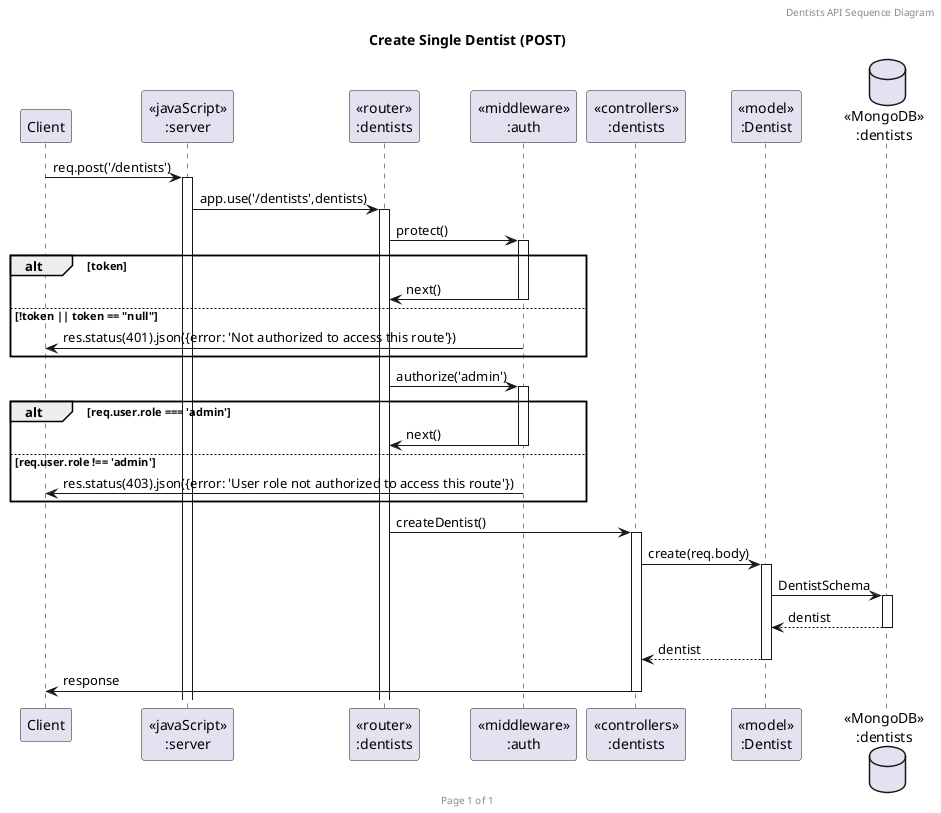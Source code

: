 @startuml Create Single Dentist (POST)

header Dentists API Sequence Diagram
footer Page %page% of %lastpage%
title "Create Single Dentist (POST)"

participant "Client" as client
participant "<<javaScript>>\n:server" as server
participant "<<router>>\n:dentists" as routerDentists
participant "<<middleware>>\n:auth" as middlewareAuth
participant "<<controllers>>\n:dentists" as controllersDentists
participant "<<model>>\n:Dentist" as modelDentist
database "<<MongoDB>>\n:dentists" as DentistsDatabase

client->server ++:req.post('/dentists')
server->routerDentists ++:app.use('/dentists',dentists)
routerDentists -> middlewareAuth ++:protect()
alt token
    middlewareAuth -> routerDentists --:next()
else !token || token == "null"
    middlewareAuth -> client --:res.status(401).json({error: 'Not authorized to access this route'})
end

routerDentists -> middlewareAuth ++:authorize('admin')
alt req.user.role === 'admin'
    middlewareAuth -> routerDentists --:next()
else req.user.role !== 'admin'
    middlewareAuth -> client --:res.status(403).json({error: 'User role not authorized to access this route'})
end

routerDentists -> controllersDentists ++:createDentist()
controllersDentists->modelDentist ++:create(req.body)
modelDentist ->DentistsDatabase ++: DentistSchema
DentistsDatabase --> modelDentist --: dentist
controllersDentists <-- modelDentist --:dentist
controllersDentists->client --:response

@enduml